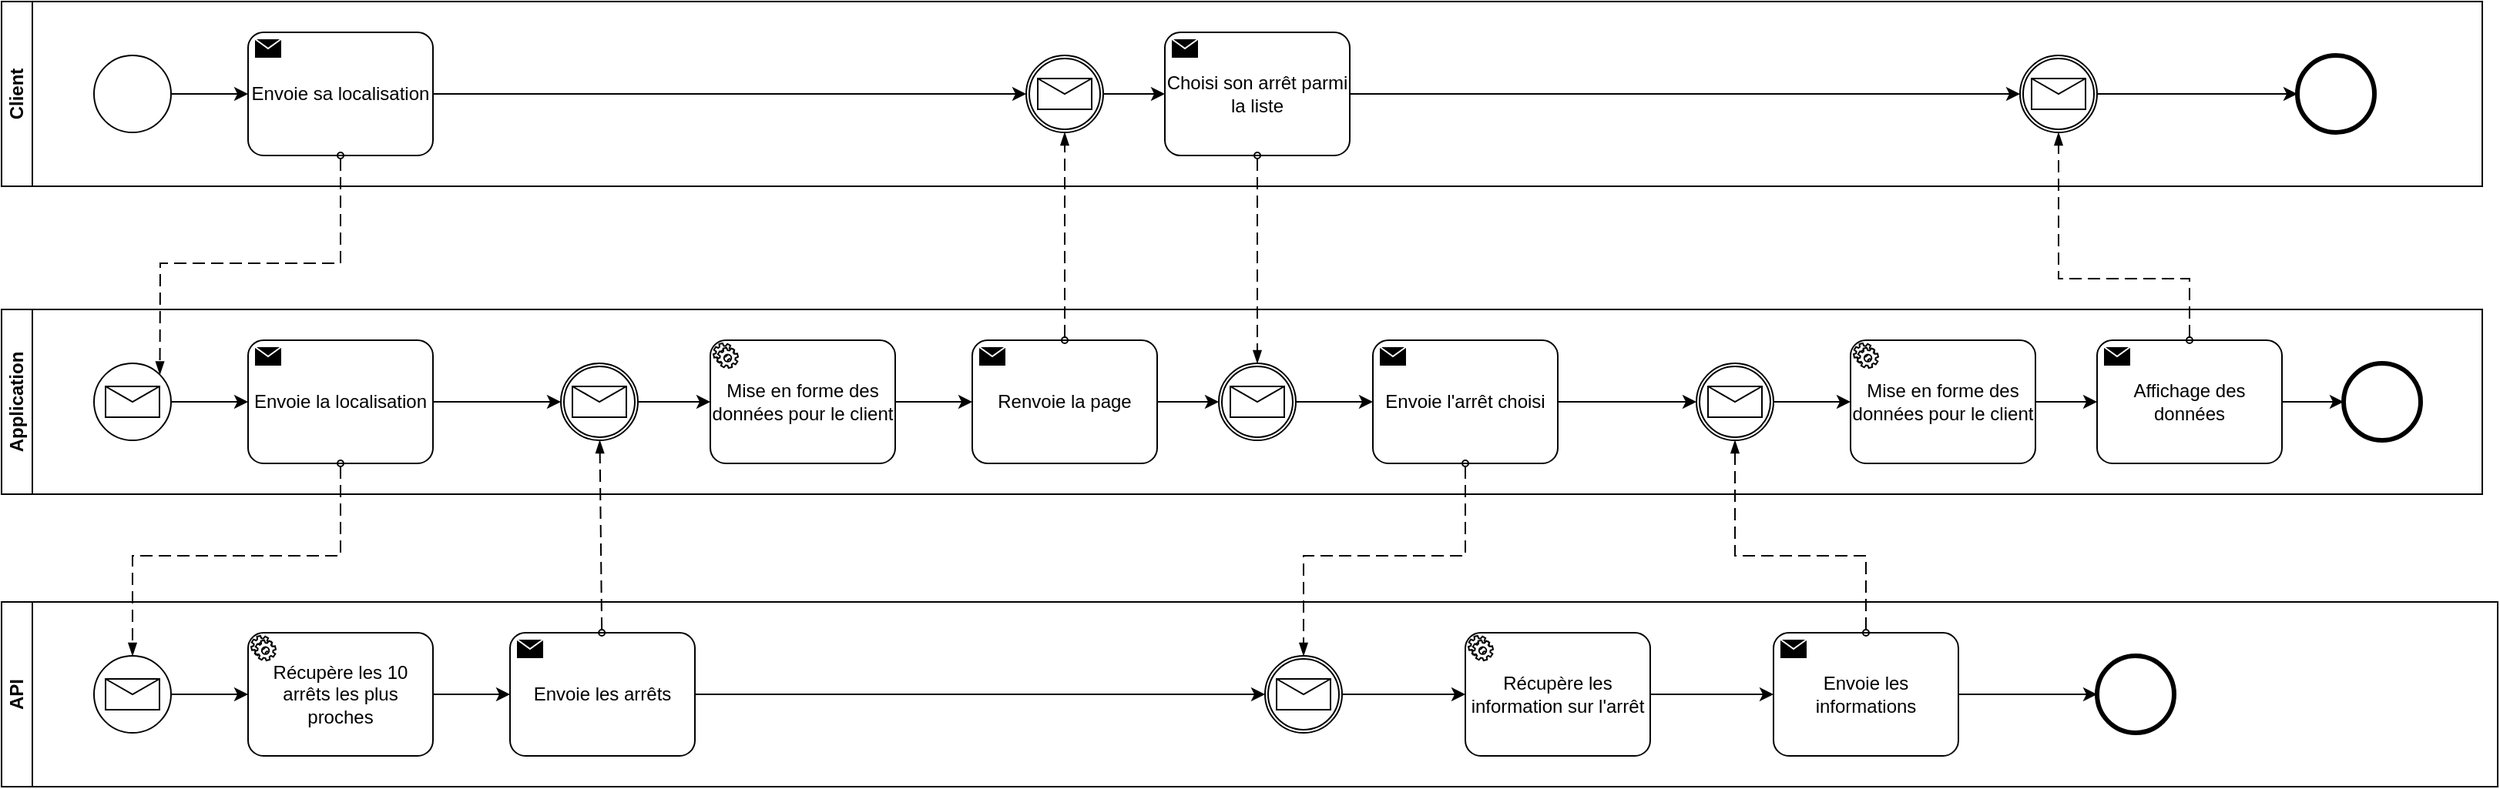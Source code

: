 <mxfile version="24.1.0" type="device">
  <diagram name="Page-1" id="2a216829-ef6e-dabb-86c1-c78162f3ba2b">
    <mxGraphModel dx="1434" dy="839" grid="1" gridSize="10" guides="1" tooltips="1" connect="1" arrows="1" fold="1" page="1" pageScale="1" pageWidth="850" pageHeight="1100" background="none" math="0" shadow="0">
      <root>
        <mxCell id="0" />
        <mxCell id="1" parent="0" />
        <mxCell id="Zkf546JdRZbN9LwqpenA-2" value="Client" style="swimlane;startSize=20;horizontal=0;html=1;whiteSpace=wrap;" parent="1" vertex="1">
          <mxGeometry x="40" y="90" width="1610" height="120" as="geometry" />
        </mxCell>
        <mxCell id="Zkf546JdRZbN9LwqpenA-25" style="edgeStyle=orthogonalEdgeStyle;rounded=0;orthogonalLoop=1;jettySize=auto;html=1;" parent="Zkf546JdRZbN9LwqpenA-2" source="Zkf546JdRZbN9LwqpenA-1" target="Zkf546JdRZbN9LwqpenA-4" edge="1">
          <mxGeometry relative="1" as="geometry" />
        </mxCell>
        <mxCell id="Zkf546JdRZbN9LwqpenA-1" value="" style="points=[[0.145,0.145,0],[0.5,0,0],[0.855,0.145,0],[1,0.5,0],[0.855,0.855,0],[0.5,1,0],[0.145,0.855,0],[0,0.5,0]];shape=mxgraph.bpmn.event;html=1;verticalLabelPosition=bottom;labelBackgroundColor=#ffffff;verticalAlign=top;align=center;perimeter=ellipsePerimeter;outlineConnect=0;aspect=fixed;outline=standard;symbol=general;" parent="Zkf546JdRZbN9LwqpenA-2" vertex="1">
          <mxGeometry x="60" y="35" width="50" height="50" as="geometry" />
        </mxCell>
        <mxCell id="aQdRWKVEvjICC-77tBXE-8" style="edgeStyle=orthogonalEdgeStyle;rounded=0;orthogonalLoop=1;jettySize=auto;html=1;" edge="1" parent="Zkf546JdRZbN9LwqpenA-2" source="Zkf546JdRZbN9LwqpenA-4" target="aQdRWKVEvjICC-77tBXE-7">
          <mxGeometry relative="1" as="geometry" />
        </mxCell>
        <mxCell id="Zkf546JdRZbN9LwqpenA-4" value="Envoie sa localisation" style="points=[[0.25,0,0],[0.5,0,0],[0.75,0,0],[1,0.25,0],[1,0.5,0],[1,0.75,0],[0.75,1,0],[0.5,1,0],[0.25,1,0],[0,0.75,0],[0,0.5,0],[0,0.25,0]];shape=mxgraph.bpmn.task;whiteSpace=wrap;rectStyle=rounded;size=10;html=1;container=1;expand=0;collapsible=0;taskMarker=send;" parent="Zkf546JdRZbN9LwqpenA-2" vertex="1">
          <mxGeometry x="160" y="20" width="120" height="80" as="geometry" />
        </mxCell>
        <mxCell id="aQdRWKVEvjICC-77tBXE-10" style="edgeStyle=orthogonalEdgeStyle;rounded=0;orthogonalLoop=1;jettySize=auto;html=1;" edge="1" parent="Zkf546JdRZbN9LwqpenA-2" source="Zkf546JdRZbN9LwqpenA-14" target="Zkf546JdRZbN9LwqpenA-22">
          <mxGeometry relative="1" as="geometry" />
        </mxCell>
        <mxCell id="Zkf546JdRZbN9LwqpenA-14" value="Choisi son arrêt parmi la liste" style="points=[[0.25,0,0],[0.5,0,0],[0.75,0,0],[1,0.25,0],[1,0.5,0],[1,0.75,0],[0.75,1,0],[0.5,1,0],[0.25,1,0],[0,0.75,0],[0,0.5,0],[0,0.25,0]];shape=mxgraph.bpmn.task;whiteSpace=wrap;rectStyle=rounded;size=10;html=1;container=1;expand=0;collapsible=0;taskMarker=send;" parent="Zkf546JdRZbN9LwqpenA-2" vertex="1">
          <mxGeometry x="755" y="20" width="120" height="80" as="geometry" />
        </mxCell>
        <mxCell id="Zkf546JdRZbN9LwqpenA-53" style="edgeStyle=orthogonalEdgeStyle;rounded=0;orthogonalLoop=1;jettySize=auto;html=1;" parent="Zkf546JdRZbN9LwqpenA-2" source="Zkf546JdRZbN9LwqpenA-22" target="Zkf546JdRZbN9LwqpenA-45" edge="1">
          <mxGeometry relative="1" as="geometry" />
        </mxCell>
        <mxCell id="Zkf546JdRZbN9LwqpenA-22" value="" style="points=[[0.145,0.145,0],[0.5,0,0],[0.855,0.145,0],[1,0.5,0],[0.855,0.855,0],[0.5,1,0],[0.145,0.855,0],[0,0.5,0]];shape=mxgraph.bpmn.event;html=1;verticalLabelPosition=bottom;labelBackgroundColor=#ffffff;verticalAlign=top;align=center;perimeter=ellipsePerimeter;outlineConnect=0;aspect=fixed;outline=catching;symbol=message;" parent="Zkf546JdRZbN9LwqpenA-2" vertex="1">
          <mxGeometry x="1310" y="35" width="50" height="50" as="geometry" />
        </mxCell>
        <mxCell id="Zkf546JdRZbN9LwqpenA-45" value="" style="points=[[0.145,0.145,0],[0.5,0,0],[0.855,0.145,0],[1,0.5,0],[0.855,0.855,0],[0.5,1,0],[0.145,0.855,0],[0,0.5,0]];shape=mxgraph.bpmn.event;html=1;verticalLabelPosition=bottom;labelBackgroundColor=#ffffff;verticalAlign=top;align=center;perimeter=ellipsePerimeter;outlineConnect=0;aspect=fixed;outline=end;symbol=terminate2;" parent="Zkf546JdRZbN9LwqpenA-2" vertex="1">
          <mxGeometry x="1490" y="35" width="50" height="50" as="geometry" />
        </mxCell>
        <mxCell id="aQdRWKVEvjICC-77tBXE-9" style="edgeStyle=orthogonalEdgeStyle;rounded=0;orthogonalLoop=1;jettySize=auto;html=1;" edge="1" parent="Zkf546JdRZbN9LwqpenA-2" source="aQdRWKVEvjICC-77tBXE-7" target="Zkf546JdRZbN9LwqpenA-14">
          <mxGeometry relative="1" as="geometry" />
        </mxCell>
        <mxCell id="aQdRWKVEvjICC-77tBXE-7" value="" style="points=[[0.145,0.145,0],[0.5,0,0],[0.855,0.145,0],[1,0.5,0],[0.855,0.855,0],[0.5,1,0],[0.145,0.855,0],[0,0.5,0]];shape=mxgraph.bpmn.event;html=1;verticalLabelPosition=bottom;labelBackgroundColor=#ffffff;verticalAlign=top;align=center;perimeter=ellipsePerimeter;outlineConnect=0;aspect=fixed;outline=catching;symbol=message;" vertex="1" parent="Zkf546JdRZbN9LwqpenA-2">
          <mxGeometry x="665" y="35" width="50" height="50" as="geometry" />
        </mxCell>
        <mxCell id="Zkf546JdRZbN9LwqpenA-5" value="Application" style="swimlane;startSize=20;horizontal=0;html=1;whiteSpace=wrap;" parent="1" vertex="1">
          <mxGeometry x="40" y="290" width="1610" height="120" as="geometry" />
        </mxCell>
        <mxCell id="Zkf546JdRZbN9LwqpenA-27" style="edgeStyle=orthogonalEdgeStyle;rounded=0;orthogonalLoop=1;jettySize=auto;html=1;" parent="Zkf546JdRZbN9LwqpenA-5" source="Zkf546JdRZbN9LwqpenA-6" target="Zkf546JdRZbN9LwqpenA-7" edge="1">
          <mxGeometry relative="1" as="geometry" />
        </mxCell>
        <mxCell id="Zkf546JdRZbN9LwqpenA-6" value="" style="points=[[0.145,0.145,0],[0.5,0,0],[0.855,0.145,0],[1,0.5,0],[0.855,0.855,0],[0.5,1,0],[0.145,0.855,0],[0,0.5,0]];shape=mxgraph.bpmn.event;html=1;verticalLabelPosition=bottom;labelBackgroundColor=#ffffff;verticalAlign=top;align=center;perimeter=ellipsePerimeter;outlineConnect=0;aspect=fixed;outline=standard;symbol=message;" parent="Zkf546JdRZbN9LwqpenA-5" vertex="1">
          <mxGeometry x="60" y="35" width="50" height="50" as="geometry" />
        </mxCell>
        <mxCell id="Zkf546JdRZbN9LwqpenA-28" style="edgeStyle=orthogonalEdgeStyle;rounded=0;orthogonalLoop=1;jettySize=auto;html=1;" parent="Zkf546JdRZbN9LwqpenA-5" source="Zkf546JdRZbN9LwqpenA-7" target="Zkf546JdRZbN9LwqpenA-12" edge="1">
          <mxGeometry relative="1" as="geometry" />
        </mxCell>
        <mxCell id="Zkf546JdRZbN9LwqpenA-7" value="Envoie la localisation" style="points=[[0.25,0,0],[0.5,0,0],[0.75,0,0],[1,0.25,0],[1,0.5,0],[1,0.75,0],[0.75,1,0],[0.5,1,0],[0.25,1,0],[0,0.75,0],[0,0.5,0],[0,0.25,0]];shape=mxgraph.bpmn.task;whiteSpace=wrap;rectStyle=rounded;size=10;html=1;container=1;expand=0;collapsible=0;taskMarker=send;" parent="Zkf546JdRZbN9LwqpenA-5" vertex="1">
          <mxGeometry x="160" y="20" width="120" height="80" as="geometry" />
        </mxCell>
        <mxCell id="Zkf546JdRZbN9LwqpenA-12" value="" style="points=[[0.145,0.145,0],[0.5,0,0],[0.855,0.145,0],[1,0.5,0],[0.855,0.855,0],[0.5,1,0],[0.145,0.855,0],[0,0.5,0]];shape=mxgraph.bpmn.event;html=1;verticalLabelPosition=bottom;labelBackgroundColor=#ffffff;verticalAlign=top;align=center;perimeter=ellipsePerimeter;outlineConnect=0;aspect=fixed;outline=catching;symbol=message;" parent="Zkf546JdRZbN9LwqpenA-5" vertex="1">
          <mxGeometry x="363" y="35" width="50" height="50" as="geometry" />
        </mxCell>
        <mxCell id="Zkf546JdRZbN9LwqpenA-13" value="Mise en forme des données pour le client" style="points=[[0.25,0,0],[0.5,0,0],[0.75,0,0],[1,0.25,0],[1,0.5,0],[1,0.75,0],[0.75,1,0],[0.5,1,0],[0.25,1,0],[0,0.75,0],[0,0.5,0],[0,0.25,0]];shape=mxgraph.bpmn.task;whiteSpace=wrap;rectStyle=rounded;size=10;html=1;container=1;expand=0;collapsible=0;taskMarker=service;" parent="Zkf546JdRZbN9LwqpenA-5" vertex="1">
          <mxGeometry x="460" y="20" width="120" height="80" as="geometry" />
        </mxCell>
        <mxCell id="Zkf546JdRZbN9LwqpenA-31" style="edgeStyle=orthogonalEdgeStyle;rounded=0;orthogonalLoop=1;jettySize=auto;html=1;" parent="Zkf546JdRZbN9LwqpenA-5" source="Zkf546JdRZbN9LwqpenA-15" target="Zkf546JdRZbN9LwqpenA-16" edge="1">
          <mxGeometry relative="1" as="geometry" />
        </mxCell>
        <mxCell id="Zkf546JdRZbN9LwqpenA-15" value="" style="points=[[0.145,0.145,0],[0.5,0,0],[0.855,0.145,0],[1,0.5,0],[0.855,0.855,0],[0.5,1,0],[0.145,0.855,0],[0,0.5,0]];shape=mxgraph.bpmn.event;html=1;verticalLabelPosition=bottom;labelBackgroundColor=#ffffff;verticalAlign=top;align=center;perimeter=ellipsePerimeter;outlineConnect=0;aspect=fixed;outline=catching;symbol=message;" parent="Zkf546JdRZbN9LwqpenA-5" vertex="1">
          <mxGeometry x="790" y="35" width="50" height="50" as="geometry" />
        </mxCell>
        <mxCell id="Zkf546JdRZbN9LwqpenA-32" style="edgeStyle=orthogonalEdgeStyle;rounded=0;orthogonalLoop=1;jettySize=auto;html=1;" parent="Zkf546JdRZbN9LwqpenA-5" source="Zkf546JdRZbN9LwqpenA-16" target="Zkf546JdRZbN9LwqpenA-21" edge="1">
          <mxGeometry relative="1" as="geometry" />
        </mxCell>
        <mxCell id="Zkf546JdRZbN9LwqpenA-16" value="Envoie l&#39;arrêt choisi" style="points=[[0.25,0,0],[0.5,0,0],[0.75,0,0],[1,0.25,0],[1,0.5,0],[1,0.75,0],[0.75,1,0],[0.5,1,0],[0.25,1,0],[0,0.75,0],[0,0.5,0],[0,0.25,0]];shape=mxgraph.bpmn.task;whiteSpace=wrap;rectStyle=rounded;size=10;html=1;container=1;expand=0;collapsible=0;taskMarker=send;" parent="Zkf546JdRZbN9LwqpenA-5" vertex="1">
          <mxGeometry x="890" y="20" width="120" height="80" as="geometry" />
        </mxCell>
        <mxCell id="Zkf546JdRZbN9LwqpenA-29" style="edgeStyle=orthogonalEdgeStyle;rounded=0;orthogonalLoop=1;jettySize=auto;html=1;entryX=0;entryY=0.5;entryDx=0;entryDy=0;entryPerimeter=0;" parent="Zkf546JdRZbN9LwqpenA-5" source="Zkf546JdRZbN9LwqpenA-12" target="Zkf546JdRZbN9LwqpenA-13" edge="1">
          <mxGeometry relative="1" as="geometry" />
        </mxCell>
        <mxCell id="Zkf546JdRZbN9LwqpenA-33" style="edgeStyle=orthogonalEdgeStyle;rounded=0;orthogonalLoop=1;jettySize=auto;html=1;" parent="Zkf546JdRZbN9LwqpenA-5" source="Zkf546JdRZbN9LwqpenA-21" target="Zkf546JdRZbN9LwqpenA-24" edge="1">
          <mxGeometry relative="1" as="geometry" />
        </mxCell>
        <mxCell id="Zkf546JdRZbN9LwqpenA-21" value="" style="points=[[0.145,0.145,0],[0.5,0,0],[0.855,0.145,0],[1,0.5,0],[0.855,0.855,0],[0.5,1,0],[0.145,0.855,0],[0,0.5,0]];shape=mxgraph.bpmn.event;html=1;verticalLabelPosition=bottom;labelBackgroundColor=#ffffff;verticalAlign=top;align=center;perimeter=ellipsePerimeter;outlineConnect=0;aspect=fixed;outline=catching;symbol=message;" parent="Zkf546JdRZbN9LwqpenA-5" vertex="1">
          <mxGeometry x="1100" y="35" width="50" height="50" as="geometry" />
        </mxCell>
        <mxCell id="Zkf546JdRZbN9LwqpenA-23" value="Affichage des données" style="points=[[0.25,0,0],[0.5,0,0],[0.75,0,0],[1,0.25,0],[1,0.5,0],[1,0.75,0],[0.75,1,0],[0.5,1,0],[0.25,1,0],[0,0.75,0],[0,0.5,0],[0,0.25,0]];shape=mxgraph.bpmn.task;whiteSpace=wrap;rectStyle=rounded;size=10;html=1;container=1;expand=0;collapsible=0;taskMarker=send;" parent="Zkf546JdRZbN9LwqpenA-5" vertex="1">
          <mxGeometry x="1360" y="20" width="120" height="80" as="geometry" />
        </mxCell>
        <mxCell id="Zkf546JdRZbN9LwqpenA-34" style="edgeStyle=orthogonalEdgeStyle;rounded=0;orthogonalLoop=1;jettySize=auto;html=1;" parent="Zkf546JdRZbN9LwqpenA-5" source="Zkf546JdRZbN9LwqpenA-24" target="Zkf546JdRZbN9LwqpenA-23" edge="1">
          <mxGeometry relative="1" as="geometry" />
        </mxCell>
        <mxCell id="Zkf546JdRZbN9LwqpenA-24" value="Mise en forme des données pour le client" style="points=[[0.25,0,0],[0.5,0,0],[0.75,0,0],[1,0.25,0],[1,0.5,0],[1,0.75,0],[0.75,1,0],[0.5,1,0],[0.25,1,0],[0,0.75,0],[0,0.5,0],[0,0.25,0]];shape=mxgraph.bpmn.task;whiteSpace=wrap;rectStyle=rounded;size=10;html=1;container=1;expand=0;collapsible=0;taskMarker=service;" parent="Zkf546JdRZbN9LwqpenA-5" vertex="1">
          <mxGeometry x="1200" y="20" width="120" height="80" as="geometry" />
        </mxCell>
        <mxCell id="Zkf546JdRZbN9LwqpenA-42" value="" style="points=[[0.145,0.145,0],[0.5,0,0],[0.855,0.145,0],[1,0.5,0],[0.855,0.855,0],[0.5,1,0],[0.145,0.855,0],[0,0.5,0]];shape=mxgraph.bpmn.event;html=1;verticalLabelPosition=bottom;labelBackgroundColor=#ffffff;verticalAlign=top;align=center;perimeter=ellipsePerimeter;outlineConnect=0;aspect=fixed;outline=end;symbol=terminate2;" parent="Zkf546JdRZbN9LwqpenA-5" vertex="1">
          <mxGeometry x="1520" y="35" width="50" height="50" as="geometry" />
        </mxCell>
        <mxCell id="Zkf546JdRZbN9LwqpenA-44" style="edgeStyle=orthogonalEdgeStyle;rounded=0;orthogonalLoop=1;jettySize=auto;html=1;entryX=0;entryY=0.5;entryDx=0;entryDy=0;entryPerimeter=0;" parent="Zkf546JdRZbN9LwqpenA-5" source="Zkf546JdRZbN9LwqpenA-23" target="Zkf546JdRZbN9LwqpenA-42" edge="1">
          <mxGeometry relative="1" as="geometry" />
        </mxCell>
        <mxCell id="aQdRWKVEvjICC-77tBXE-4" style="edgeStyle=orthogonalEdgeStyle;rounded=0;orthogonalLoop=1;jettySize=auto;html=1;" edge="1" parent="Zkf546JdRZbN9LwqpenA-5" source="aQdRWKVEvjICC-77tBXE-3" target="Zkf546JdRZbN9LwqpenA-15">
          <mxGeometry relative="1" as="geometry" />
        </mxCell>
        <mxCell id="aQdRWKVEvjICC-77tBXE-3" value="Renvoie la page" style="points=[[0.25,0,0],[0.5,0,0],[0.75,0,0],[1,0.25,0],[1,0.5,0],[1,0.75,0],[0.75,1,0],[0.5,1,0],[0.25,1,0],[0,0.75,0],[0,0.5,0],[0,0.25,0]];shape=mxgraph.bpmn.task;whiteSpace=wrap;rectStyle=rounded;size=10;html=1;container=1;expand=0;collapsible=0;taskMarker=send;" vertex="1" parent="Zkf546JdRZbN9LwqpenA-5">
          <mxGeometry x="630" y="20" width="120" height="80" as="geometry" />
        </mxCell>
        <mxCell id="aQdRWKVEvjICC-77tBXE-5" style="edgeStyle=orthogonalEdgeStyle;rounded=0;orthogonalLoop=1;jettySize=auto;html=1;entryX=0;entryY=0.5;entryDx=0;entryDy=0;entryPerimeter=0;" edge="1" parent="Zkf546JdRZbN9LwqpenA-5" source="Zkf546JdRZbN9LwqpenA-13" target="aQdRWKVEvjICC-77tBXE-3">
          <mxGeometry relative="1" as="geometry" />
        </mxCell>
        <mxCell id="Zkf546JdRZbN9LwqpenA-8" value="API" style="swimlane;startSize=20;horizontal=0;html=1;whiteSpace=wrap;" parent="1" vertex="1">
          <mxGeometry x="40" y="480" width="1620" height="120" as="geometry" />
        </mxCell>
        <mxCell id="Zkf546JdRZbN9LwqpenA-35" style="edgeStyle=orthogonalEdgeStyle;rounded=0;orthogonalLoop=1;jettySize=auto;html=1;" parent="Zkf546JdRZbN9LwqpenA-8" source="Zkf546JdRZbN9LwqpenA-9" target="Zkf546JdRZbN9LwqpenA-10" edge="1">
          <mxGeometry relative="1" as="geometry" />
        </mxCell>
        <mxCell id="Zkf546JdRZbN9LwqpenA-9" value="" style="points=[[0.145,0.145,0],[0.5,0,0],[0.855,0.145,0],[1,0.5,0],[0.855,0.855,0],[0.5,1,0],[0.145,0.855,0],[0,0.5,0]];shape=mxgraph.bpmn.event;html=1;verticalLabelPosition=bottom;labelBackgroundColor=#ffffff;verticalAlign=top;align=center;perimeter=ellipsePerimeter;outlineConnect=0;aspect=fixed;outline=standard;symbol=message;" parent="Zkf546JdRZbN9LwqpenA-8" vertex="1">
          <mxGeometry x="60" y="35" width="50" height="50" as="geometry" />
        </mxCell>
        <mxCell id="Zkf546JdRZbN9LwqpenA-36" style="edgeStyle=orthogonalEdgeStyle;rounded=0;orthogonalLoop=1;jettySize=auto;html=1;" parent="Zkf546JdRZbN9LwqpenA-8" source="Zkf546JdRZbN9LwqpenA-10" target="Zkf546JdRZbN9LwqpenA-11" edge="1">
          <mxGeometry relative="1" as="geometry" />
        </mxCell>
        <mxCell id="Zkf546JdRZbN9LwqpenA-10" value="Récupère les 10 arrêts les plus proches" style="points=[[0.25,0,0],[0.5,0,0],[0.75,0,0],[1,0.25,0],[1,0.5,0],[1,0.75,0],[0.75,1,0],[0.5,1,0],[0.25,1,0],[0,0.75,0],[0,0.5,0],[0,0.25,0]];shape=mxgraph.bpmn.task;whiteSpace=wrap;rectStyle=rounded;size=10;html=1;container=1;expand=0;collapsible=0;taskMarker=service;" parent="Zkf546JdRZbN9LwqpenA-8" vertex="1">
          <mxGeometry x="160" y="20" width="120" height="80" as="geometry" />
        </mxCell>
        <mxCell id="Zkf546JdRZbN9LwqpenA-37" style="edgeStyle=orthogonalEdgeStyle;rounded=0;orthogonalLoop=1;jettySize=auto;html=1;" parent="Zkf546JdRZbN9LwqpenA-8" source="Zkf546JdRZbN9LwqpenA-11" target="Zkf546JdRZbN9LwqpenA-17" edge="1">
          <mxGeometry relative="1" as="geometry" />
        </mxCell>
        <mxCell id="Zkf546JdRZbN9LwqpenA-11" value="Envoie les arrêts" style="points=[[0.25,0,0],[0.5,0,0],[0.75,0,0],[1,0.25,0],[1,0.5,0],[1,0.75,0],[0.75,1,0],[0.5,1,0],[0.25,1,0],[0,0.75,0],[0,0.5,0],[0,0.25,0]];shape=mxgraph.bpmn.task;whiteSpace=wrap;rectStyle=rounded;size=10;html=1;container=1;expand=0;collapsible=0;taskMarker=send;" parent="Zkf546JdRZbN9LwqpenA-8" vertex="1">
          <mxGeometry x="330" y="20" width="120" height="80" as="geometry" />
        </mxCell>
        <mxCell id="Zkf546JdRZbN9LwqpenA-38" style="edgeStyle=orthogonalEdgeStyle;rounded=0;orthogonalLoop=1;jettySize=auto;html=1;" parent="Zkf546JdRZbN9LwqpenA-8" source="Zkf546JdRZbN9LwqpenA-17" target="Zkf546JdRZbN9LwqpenA-18" edge="1">
          <mxGeometry relative="1" as="geometry" />
        </mxCell>
        <mxCell id="Zkf546JdRZbN9LwqpenA-17" value="" style="points=[[0.145,0.145,0],[0.5,0,0],[0.855,0.145,0],[1,0.5,0],[0.855,0.855,0],[0.5,1,0],[0.145,0.855,0],[0,0.5,0]];shape=mxgraph.bpmn.event;html=1;verticalLabelPosition=bottom;labelBackgroundColor=#ffffff;verticalAlign=top;align=center;perimeter=ellipsePerimeter;outlineConnect=0;aspect=fixed;outline=catching;symbol=message;" parent="Zkf546JdRZbN9LwqpenA-8" vertex="1">
          <mxGeometry x="820" y="35" width="50" height="50" as="geometry" />
        </mxCell>
        <mxCell id="Zkf546JdRZbN9LwqpenA-39" style="edgeStyle=orthogonalEdgeStyle;rounded=0;orthogonalLoop=1;jettySize=auto;html=1;" parent="Zkf546JdRZbN9LwqpenA-8" source="Zkf546JdRZbN9LwqpenA-18" target="Zkf546JdRZbN9LwqpenA-19" edge="1">
          <mxGeometry relative="1" as="geometry" />
        </mxCell>
        <mxCell id="Zkf546JdRZbN9LwqpenA-18" value="Récupère les information sur l&#39;arrêt" style="points=[[0.25,0,0],[0.5,0,0],[0.75,0,0],[1,0.25,0],[1,0.5,0],[1,0.75,0],[0.75,1,0],[0.5,1,0],[0.25,1,0],[0,0.75,0],[0,0.5,0],[0,0.25,0]];shape=mxgraph.bpmn.task;whiteSpace=wrap;rectStyle=rounded;size=10;html=1;container=1;expand=0;collapsible=0;taskMarker=service;" parent="Zkf546JdRZbN9LwqpenA-8" vertex="1">
          <mxGeometry x="950" y="20" width="120" height="80" as="geometry" />
        </mxCell>
        <mxCell id="Zkf546JdRZbN9LwqpenA-19" value="Envoie les informations" style="points=[[0.25,0,0],[0.5,0,0],[0.75,0,0],[1,0.25,0],[1,0.5,0],[1,0.75,0],[0.75,1,0],[0.5,1,0],[0.25,1,0],[0,0.75,0],[0,0.5,0],[0,0.25,0]];shape=mxgraph.bpmn.task;whiteSpace=wrap;rectStyle=rounded;size=10;html=1;container=1;expand=0;collapsible=0;taskMarker=send;" parent="Zkf546JdRZbN9LwqpenA-8" vertex="1">
          <mxGeometry x="1150" y="20" width="120" height="80" as="geometry" />
        </mxCell>
        <mxCell id="Zkf546JdRZbN9LwqpenA-40" value="" style="points=[[0.145,0.145,0],[0.5,0,0],[0.855,0.145,0],[1,0.5,0],[0.855,0.855,0],[0.5,1,0],[0.145,0.855,0],[0,0.5,0]];shape=mxgraph.bpmn.event;html=1;verticalLabelPosition=bottom;labelBackgroundColor=#ffffff;verticalAlign=top;align=center;perimeter=ellipsePerimeter;outlineConnect=0;aspect=fixed;outline=end;symbol=terminate2;" parent="Zkf546JdRZbN9LwqpenA-8" vertex="1">
          <mxGeometry x="1360" y="35" width="50" height="50" as="geometry" />
        </mxCell>
        <mxCell id="Zkf546JdRZbN9LwqpenA-41" style="edgeStyle=orthogonalEdgeStyle;rounded=0;orthogonalLoop=1;jettySize=auto;html=1;entryX=0;entryY=0.5;entryDx=0;entryDy=0;entryPerimeter=0;" parent="Zkf546JdRZbN9LwqpenA-8" source="Zkf546JdRZbN9LwqpenA-19" target="Zkf546JdRZbN9LwqpenA-40" edge="1">
          <mxGeometry relative="1" as="geometry" />
        </mxCell>
        <mxCell id="Zkf546JdRZbN9LwqpenA-26" value="" style="dashed=1;dashPattern=8 4;endArrow=blockThin;endFill=1;startArrow=oval;startFill=0;endSize=6;startSize=4;html=1;rounded=0;entryX=0.855;entryY=0.145;entryDx=0;entryDy=0;entryPerimeter=0;" parent="1" source="Zkf546JdRZbN9LwqpenA-4" target="Zkf546JdRZbN9LwqpenA-6" edge="1">
          <mxGeometry width="160" relative="1" as="geometry">
            <mxPoint x="150" y="230" as="sourcePoint" />
            <mxPoint x="310" y="230" as="targetPoint" />
            <Array as="points">
              <mxPoint x="260" y="260" />
              <mxPoint x="143" y="260" />
            </Array>
          </mxGeometry>
        </mxCell>
        <mxCell id="Zkf546JdRZbN9LwqpenA-47" value="" style="dashed=1;dashPattern=8 4;endArrow=blockThin;endFill=1;startArrow=oval;startFill=0;endSize=6;startSize=4;html=1;rounded=0;" parent="1" source="Zkf546JdRZbN9LwqpenA-7" target="Zkf546JdRZbN9LwqpenA-9" edge="1">
          <mxGeometry width="160" relative="1" as="geometry">
            <mxPoint x="180" y="710" as="sourcePoint" />
            <mxPoint x="340" y="710" as="targetPoint" />
            <Array as="points">
              <mxPoint x="260" y="450" />
              <mxPoint x="125" y="450" />
            </Array>
          </mxGeometry>
        </mxCell>
        <mxCell id="Zkf546JdRZbN9LwqpenA-48" value="" style="dashed=1;dashPattern=8 4;endArrow=blockThin;endFill=1;startArrow=oval;startFill=0;endSize=6;startSize=4;html=1;rounded=0;" parent="1" source="Zkf546JdRZbN9LwqpenA-11" target="Zkf546JdRZbN9LwqpenA-12" edge="1">
          <mxGeometry width="160" relative="1" as="geometry">
            <mxPoint x="242" y="400" as="sourcePoint" />
            <mxPoint x="149" y="530" as="targetPoint" />
          </mxGeometry>
        </mxCell>
        <mxCell id="Zkf546JdRZbN9LwqpenA-49" value="" style="dashed=1;dashPattern=8 4;endArrow=blockThin;endFill=1;startArrow=oval;startFill=0;endSize=6;startSize=4;html=1;rounded=0;" parent="1" source="Zkf546JdRZbN9LwqpenA-14" target="Zkf546JdRZbN9LwqpenA-15" edge="1">
          <mxGeometry width="160" relative="1" as="geometry">
            <mxPoint x="633" y="420" as="sourcePoint" />
            <mxPoint x="540" y="550" as="targetPoint" />
          </mxGeometry>
        </mxCell>
        <mxCell id="Zkf546JdRZbN9LwqpenA-50" value="" style="dashed=1;dashPattern=8 4;endArrow=blockThin;endFill=1;startArrow=oval;startFill=0;endSize=6;startSize=4;html=1;rounded=0;" parent="1" source="Zkf546JdRZbN9LwqpenA-16" target="Zkf546JdRZbN9LwqpenA-17" edge="1">
          <mxGeometry width="160" relative="1" as="geometry">
            <mxPoint x="783" y="400" as="sourcePoint" />
            <mxPoint x="690" y="530" as="targetPoint" />
            <Array as="points">
              <mxPoint x="990" y="450" />
              <mxPoint x="885" y="450" />
            </Array>
          </mxGeometry>
        </mxCell>
        <mxCell id="Zkf546JdRZbN9LwqpenA-51" value="" style="dashed=1;dashPattern=8 4;endArrow=blockThin;endFill=1;startArrow=oval;startFill=0;endSize=6;startSize=4;html=1;rounded=0;" parent="1" source="Zkf546JdRZbN9LwqpenA-19" target="Zkf546JdRZbN9LwqpenA-21" edge="1">
          <mxGeometry width="160" relative="1" as="geometry">
            <mxPoint x="1193" y="420" as="sourcePoint" />
            <mxPoint x="1100" y="550" as="targetPoint" />
            <Array as="points">
              <mxPoint x="1250" y="450" />
              <mxPoint x="1165" y="450" />
            </Array>
          </mxGeometry>
        </mxCell>
        <mxCell id="Zkf546JdRZbN9LwqpenA-52" value="" style="dashed=1;dashPattern=8 4;endArrow=blockThin;endFill=1;startArrow=oval;startFill=0;endSize=6;startSize=4;html=1;rounded=0;entryX=0.5;entryY=1;entryDx=0;entryDy=0;entryPerimeter=0;" parent="1" source="Zkf546JdRZbN9LwqpenA-23" target="Zkf546JdRZbN9LwqpenA-22" edge="1">
          <mxGeometry width="160" relative="1" as="geometry">
            <mxPoint x="1443" y="430" as="sourcePoint" />
            <mxPoint x="1350" y="560" as="targetPoint" />
            <Array as="points">
              <mxPoint x="1460" y="270" />
              <mxPoint x="1375" y="270" />
            </Array>
          </mxGeometry>
        </mxCell>
        <mxCell id="aQdRWKVEvjICC-77tBXE-6" value="" style="dashed=1;dashPattern=8 4;endArrow=blockThin;endFill=1;startArrow=oval;startFill=0;endSize=6;startSize=4;html=1;rounded=0;" edge="1" parent="1" source="aQdRWKVEvjICC-77tBXE-3" target="aQdRWKVEvjICC-77tBXE-7">
          <mxGeometry width="160" relative="1" as="geometry">
            <mxPoint x="865" y="195" as="sourcePoint" />
            <mxPoint x="720" y="180" as="targetPoint" />
          </mxGeometry>
        </mxCell>
      </root>
    </mxGraphModel>
  </diagram>
</mxfile>
